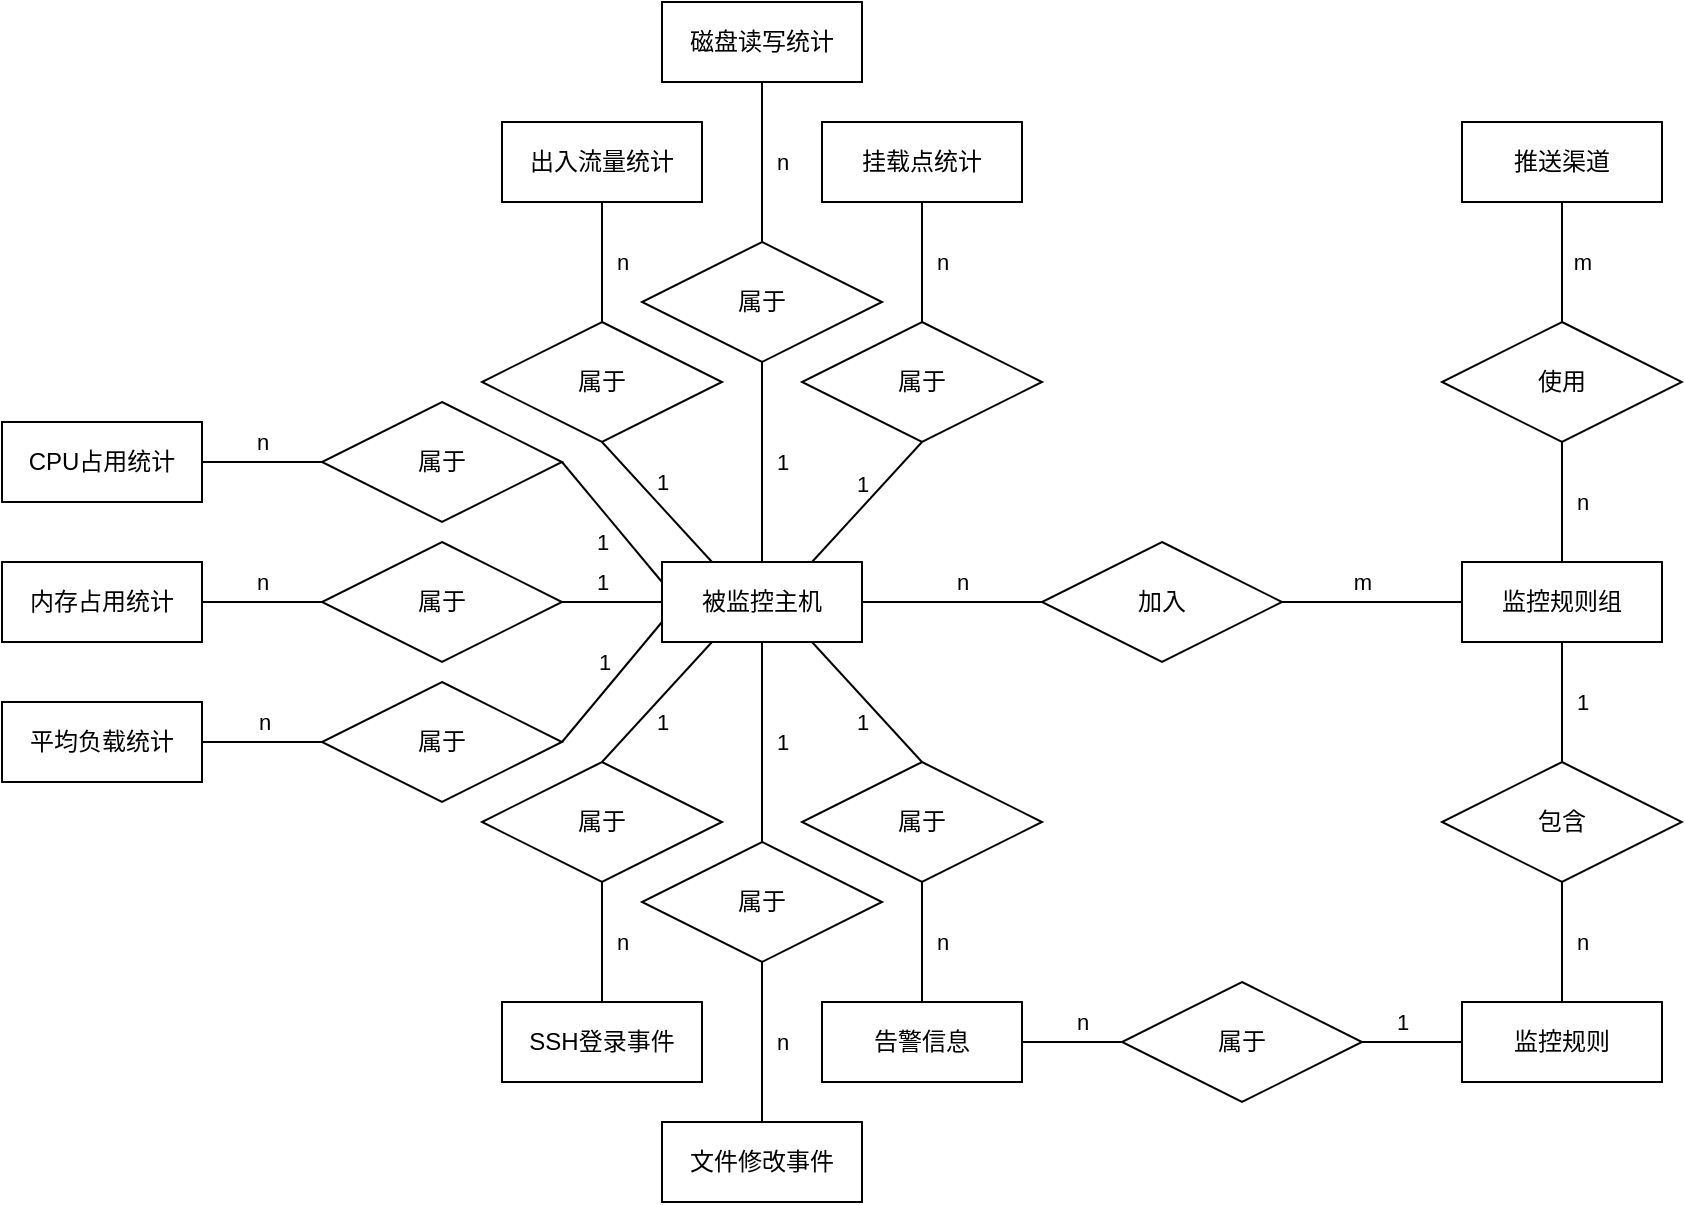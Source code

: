 <mxfile version="13.0.3" type="device"><diagram id="0sHrUKO6eQiP8CMhwkT5" name="Page-1"><mxGraphModel dx="2249" dy="842" grid="1" gridSize="10" guides="1" tooltips="1" connect="1" arrows="1" fold="1" page="1" pageScale="1" pageWidth="827" pageHeight="1169" math="0" shadow="0"><root><mxCell id="0"/><mxCell id="1" parent="0"/><mxCell id="8YZLEqUbxtefdA-GVPHt-42" style="edgeStyle=none;rounded=0;orthogonalLoop=1;jettySize=auto;html=1;exitX=0;exitY=0.75;exitDx=0;exitDy=0;entryX=1;entryY=0.5;entryDx=0;entryDy=0;endArrow=none;endFill=0;" edge="1" parent="1" source="8YZLEqUbxtefdA-GVPHt-1" target="8YZLEqUbxtefdA-GVPHt-34"><mxGeometry relative="1" as="geometry"/></mxCell><mxCell id="8YZLEqUbxtefdA-GVPHt-72" value="1" style="edgeLabel;html=1;align=center;verticalAlign=middle;resizable=0;points=[];" vertex="1" connectable="0" parent="8YZLEqUbxtefdA-GVPHt-42"><mxGeometry x="0.321" y="-3" relative="1" as="geometry"><mxPoint x="5.59" y="-18.03" as="offset"/></mxGeometry></mxCell><mxCell id="8YZLEqUbxtefdA-GVPHt-46" style="edgeStyle=none;rounded=0;orthogonalLoop=1;jettySize=auto;html=1;exitX=0.25;exitY=1;exitDx=0;exitDy=0;entryX=0.5;entryY=0;entryDx=0;entryDy=0;endArrow=none;endFill=0;" edge="1" parent="1" source="8YZLEqUbxtefdA-GVPHt-1" target="8YZLEqUbxtefdA-GVPHt-2"><mxGeometry relative="1" as="geometry"/></mxCell><mxCell id="8YZLEqUbxtefdA-GVPHt-73" value="1" style="edgeLabel;html=1;align=center;verticalAlign=middle;resizable=0;points=[];" vertex="1" connectable="0" parent="8YZLEqUbxtefdA-GVPHt-46"><mxGeometry x="-0.527" y="3" relative="1" as="geometry"><mxPoint x="-14.37" y="23.97" as="offset"/></mxGeometry></mxCell><mxCell id="8YZLEqUbxtefdA-GVPHt-48" style="edgeStyle=none;rounded=0;orthogonalLoop=1;jettySize=auto;html=1;exitX=0.5;exitY=1;exitDx=0;exitDy=0;entryX=0.5;entryY=0;entryDx=0;entryDy=0;endArrow=none;endFill=0;" edge="1" parent="1" source="8YZLEqUbxtefdA-GVPHt-1" target="8YZLEqUbxtefdA-GVPHt-28"><mxGeometry relative="1" as="geometry"/></mxCell><mxCell id="8YZLEqUbxtefdA-GVPHt-64" value="1" style="edgeLabel;html=1;align=center;verticalAlign=middle;resizable=0;points=[];" vertex="1" connectable="0" parent="8YZLEqUbxtefdA-GVPHt-48"><mxGeometry x="0.38" y="3" relative="1" as="geometry"><mxPoint x="7" y="-19" as="offset"/></mxGeometry></mxCell><mxCell id="8YZLEqUbxtefdA-GVPHt-56" style="edgeStyle=none;rounded=0;orthogonalLoop=1;jettySize=auto;html=1;exitX=1;exitY=0.5;exitDx=0;exitDy=0;entryX=0;entryY=0.5;entryDx=0;entryDy=0;endArrow=none;endFill=0;" edge="1" parent="1" source="8YZLEqUbxtefdA-GVPHt-1" target="8YZLEqUbxtefdA-GVPHt-55"><mxGeometry relative="1" as="geometry"/></mxCell><mxCell id="8YZLEqUbxtefdA-GVPHt-65" value="n" style="edgeLabel;html=1;align=center;verticalAlign=middle;resizable=0;points=[];" vertex="1" connectable="0" parent="8YZLEqUbxtefdA-GVPHt-56"><mxGeometry x="0.533" y="1" relative="1" as="geometry"><mxPoint x="-19" y="-9" as="offset"/></mxGeometry></mxCell><mxCell id="8YZLEqUbxtefdA-GVPHt-91" style="edgeStyle=none;rounded=0;orthogonalLoop=1;jettySize=auto;html=1;exitX=0.75;exitY=1;exitDx=0;exitDy=0;entryX=0.5;entryY=0;entryDx=0;entryDy=0;endArrow=none;endFill=0;" edge="1" parent="1" source="8YZLEqUbxtefdA-GVPHt-1" target="8YZLEqUbxtefdA-GVPHt-61"><mxGeometry relative="1" as="geometry"/></mxCell><mxCell id="8YZLEqUbxtefdA-GVPHt-93" value="1" style="edgeLabel;html=1;align=center;verticalAlign=middle;resizable=0;points=[];" vertex="1" connectable="0" parent="8YZLEqUbxtefdA-GVPHt-91"><mxGeometry x="0.355" y="1" relative="1" as="geometry"><mxPoint x="-12.9" as="offset"/></mxGeometry></mxCell><mxCell id="8YZLEqUbxtefdA-GVPHt-1" value="被监控主机" style="whiteSpace=wrap;html=1;align=center;" vertex="1" parent="1"><mxGeometry x="130" y="400" width="100" height="40" as="geometry"/></mxCell><mxCell id="8YZLEqUbxtefdA-GVPHt-2" value="属于" style="shape=rhombus;perimeter=rhombusPerimeter;whiteSpace=wrap;html=1;align=center;" vertex="1" parent="1"><mxGeometry x="40" y="500" width="120" height="60" as="geometry"/></mxCell><mxCell id="8YZLEqUbxtefdA-GVPHt-54" style="edgeStyle=none;rounded=0;orthogonalLoop=1;jettySize=auto;html=1;exitX=0.5;exitY=0;exitDx=0;exitDy=0;entryX=0.5;entryY=1;entryDx=0;entryDy=0;endArrow=none;endFill=0;" edge="1" parent="1" source="8YZLEqUbxtefdA-GVPHt-15" target="8YZLEqUbxtefdA-GVPHt-28"><mxGeometry relative="1" as="geometry"/></mxCell><mxCell id="8YZLEqUbxtefdA-GVPHt-81" value="n" style="edgeLabel;html=1;align=center;verticalAlign=middle;resizable=0;points=[];" vertex="1" connectable="0" parent="8YZLEqUbxtefdA-GVPHt-54"><mxGeometry x="-0.375" y="-5" relative="1" as="geometry"><mxPoint x="5" y="-15" as="offset"/></mxGeometry></mxCell><mxCell id="8YZLEqUbxtefdA-GVPHt-15" value="文件修改事件" style="whiteSpace=wrap;html=1;align=center;" vertex="1" parent="1"><mxGeometry x="130" y="680" width="100" height="40" as="geometry"/></mxCell><mxCell id="8YZLEqUbxtefdA-GVPHt-16" value="CPU占用统计" style="whiteSpace=wrap;html=1;align=center;" vertex="1" parent="1"><mxGeometry x="-200" y="330" width="100" height="40" as="geometry"/></mxCell><mxCell id="8YZLEqUbxtefdA-GVPHt-17" value="出入流量统计" style="whiteSpace=wrap;html=1;align=center;" vertex="1" parent="1"><mxGeometry x="50" y="180" width="100" height="40" as="geometry"/></mxCell><mxCell id="8YZLEqUbxtefdA-GVPHt-18" value="内存占用统计" style="whiteSpace=wrap;html=1;align=center;" vertex="1" parent="1"><mxGeometry x="-200" y="400" width="100" height="40" as="geometry"/></mxCell><mxCell id="8YZLEqUbxtefdA-GVPHt-52" style="edgeStyle=none;rounded=0;orthogonalLoop=1;jettySize=auto;html=1;exitX=0.5;exitY=1;exitDx=0;exitDy=0;entryX=0.5;entryY=0;entryDx=0;entryDy=0;endArrow=none;endFill=0;" edge="1" parent="1" source="8YZLEqUbxtefdA-GVPHt-19" target="8YZLEqUbxtefdA-GVPHt-32"><mxGeometry relative="1" as="geometry"/></mxCell><mxCell id="8YZLEqUbxtefdA-GVPHt-79" value="n" style="edgeLabel;html=1;align=center;verticalAlign=middle;resizable=0;points=[];" vertex="1" connectable="0" parent="8YZLEqUbxtefdA-GVPHt-52"><mxGeometry x="-0.433" y="1" relative="1" as="geometry"><mxPoint x="9" y="13" as="offset"/></mxGeometry></mxCell><mxCell id="8YZLEqUbxtefdA-GVPHt-19" value="挂载点统计" style="whiteSpace=wrap;html=1;align=center;" vertex="1" parent="1"><mxGeometry x="210" y="180" width="100" height="40" as="geometry"/></mxCell><mxCell id="8YZLEqUbxtefdA-GVPHt-20" value="监控规则" style="whiteSpace=wrap;html=1;align=center;" vertex="1" parent="1"><mxGeometry x="530" y="620" width="100" height="40" as="geometry"/></mxCell><mxCell id="8YZLEqUbxtefdA-GVPHt-21" value="平均负载统计" style="whiteSpace=wrap;html=1;align=center;" vertex="1" parent="1"><mxGeometry x="-200" y="470" width="100" height="40" as="geometry"/></mxCell><mxCell id="8YZLEqUbxtefdA-GVPHt-51" style="edgeStyle=none;rounded=0;orthogonalLoop=1;jettySize=auto;html=1;exitX=0.5;exitY=1;exitDx=0;exitDy=0;entryX=0.5;entryY=0;entryDx=0;entryDy=0;endArrow=none;endFill=0;" edge="1" parent="1" source="8YZLEqUbxtefdA-GVPHt-22" target="8YZLEqUbxtefdA-GVPHt-29"><mxGeometry relative="1" as="geometry"/></mxCell><mxCell id="8YZLEqUbxtefdA-GVPHt-78" value="n" style="edgeLabel;html=1;align=center;verticalAlign=middle;resizable=0;points=[];" vertex="1" connectable="0" parent="8YZLEqUbxtefdA-GVPHt-51"><mxGeometry x="-0.375" relative="1" as="geometry"><mxPoint x="10" y="15" as="offset"/></mxGeometry></mxCell><mxCell id="8YZLEqUbxtefdA-GVPHt-22" value="磁盘读写统计" style="whiteSpace=wrap;html=1;align=center;" vertex="1" parent="1"><mxGeometry x="130" y="120" width="100" height="40" as="geometry"/></mxCell><mxCell id="8YZLEqUbxtefdA-GVPHt-53" style="edgeStyle=none;rounded=0;orthogonalLoop=1;jettySize=auto;html=1;exitX=0.5;exitY=0;exitDx=0;exitDy=0;entryX=0.5;entryY=1;entryDx=0;entryDy=0;endArrow=none;endFill=0;" edge="1" parent="1" source="8YZLEqUbxtefdA-GVPHt-23" target="8YZLEqUbxtefdA-GVPHt-2"><mxGeometry relative="1" as="geometry"/></mxCell><mxCell id="8YZLEqUbxtefdA-GVPHt-80" value="n" style="edgeLabel;html=1;align=center;verticalAlign=middle;resizable=0;points=[];" vertex="1" connectable="0" parent="8YZLEqUbxtefdA-GVPHt-53"><mxGeometry x="0.367" y="-4" relative="1" as="geometry"><mxPoint x="6" y="11" as="offset"/></mxGeometry></mxCell><mxCell id="8YZLEqUbxtefdA-GVPHt-23" value="SSH登录事件" style="whiteSpace=wrap;html=1;align=center;" vertex="1" parent="1"><mxGeometry x="50" y="620" width="100" height="40" as="geometry"/></mxCell><mxCell id="8YZLEqUbxtefdA-GVPHt-82" style="edgeStyle=none;rounded=0;orthogonalLoop=1;jettySize=auto;html=1;exitX=0.5;exitY=0;exitDx=0;exitDy=0;entryX=0.5;entryY=1;entryDx=0;entryDy=0;endArrow=none;endFill=0;" edge="1" parent="1" source="8YZLEqUbxtefdA-GVPHt-24" target="8YZLEqUbxtefdA-GVPHt-60"><mxGeometry relative="1" as="geometry"/></mxCell><mxCell id="8YZLEqUbxtefdA-GVPHt-84" value="n" style="edgeLabel;html=1;align=center;verticalAlign=middle;resizable=0;points=[];" vertex="1" connectable="0" parent="8YZLEqUbxtefdA-GVPHt-82"><mxGeometry x="0.467" y="3" relative="1" as="geometry"><mxPoint x="13" y="14" as="offset"/></mxGeometry></mxCell><mxCell id="8YZLEqUbxtefdA-GVPHt-86" style="edgeStyle=none;rounded=0;orthogonalLoop=1;jettySize=auto;html=1;exitX=0.5;exitY=1;exitDx=0;exitDy=0;entryX=0.5;entryY=0;entryDx=0;entryDy=0;endArrow=none;endFill=0;" edge="1" parent="1" source="8YZLEqUbxtefdA-GVPHt-24" target="8YZLEqUbxtefdA-GVPHt-59"><mxGeometry relative="1" as="geometry"/></mxCell><mxCell id="8YZLEqUbxtefdA-GVPHt-88" value="1" style="edgeLabel;html=1;align=center;verticalAlign=middle;resizable=0;points=[];" vertex="1" connectable="0" parent="8YZLEqUbxtefdA-GVPHt-86"><mxGeometry x="-0.4" y="3" relative="1" as="geometry"><mxPoint x="7" y="12" as="offset"/></mxGeometry></mxCell><mxCell id="8YZLEqUbxtefdA-GVPHt-24" value="监控规则组" style="whiteSpace=wrap;html=1;align=center;" vertex="1" parent="1"><mxGeometry x="530" y="400" width="100" height="40" as="geometry"/></mxCell><mxCell id="8YZLEqUbxtefdA-GVPHt-25" value="推送渠道" style="whiteSpace=wrap;html=1;align=center;" vertex="1" parent="1"><mxGeometry x="530" y="180" width="100" height="40" as="geometry"/></mxCell><mxCell id="8YZLEqUbxtefdA-GVPHt-95" style="edgeStyle=none;rounded=0;orthogonalLoop=1;jettySize=auto;html=1;exitX=1;exitY=0.5;exitDx=0;exitDy=0;entryX=0;entryY=0.5;entryDx=0;entryDy=0;endArrow=none;endFill=0;" edge="1" parent="1" source="8YZLEqUbxtefdA-GVPHt-26" target="8YZLEqUbxtefdA-GVPHt-62"><mxGeometry relative="1" as="geometry"/></mxCell><mxCell id="8YZLEqUbxtefdA-GVPHt-98" value="n" style="edgeLabel;html=1;align=center;verticalAlign=middle;resizable=0;points=[];" vertex="1" connectable="0" parent="8YZLEqUbxtefdA-GVPHt-95"><mxGeometry x="0.52" y="2" relative="1" as="geometry"><mxPoint x="-8" y="-8" as="offset"/></mxGeometry></mxCell><mxCell id="8YZLEqUbxtefdA-GVPHt-26" value="告警信息" style="whiteSpace=wrap;html=1;align=center;" vertex="1" parent="1"><mxGeometry x="210" y="620" width="100" height="40" as="geometry"/></mxCell><mxCell id="8YZLEqUbxtefdA-GVPHt-28" value="属于" style="shape=rhombus;perimeter=rhombusPerimeter;whiteSpace=wrap;html=1;align=center;" vertex="1" parent="1"><mxGeometry x="120" y="540" width="120" height="60" as="geometry"/></mxCell><mxCell id="8YZLEqUbxtefdA-GVPHt-47" style="edgeStyle=none;rounded=0;orthogonalLoop=1;jettySize=auto;html=1;exitX=0.5;exitY=1;exitDx=0;exitDy=0;entryX=0.5;entryY=0;entryDx=0;entryDy=0;endArrow=none;endFill=0;" edge="1" parent="1" source="8YZLEqUbxtefdA-GVPHt-29" target="8YZLEqUbxtefdA-GVPHt-1"><mxGeometry relative="1" as="geometry"/></mxCell><mxCell id="8YZLEqUbxtefdA-GVPHt-63" value="1" style="edgeLabel;html=1;align=center;verticalAlign=middle;resizable=0;points=[];" vertex="1" connectable="0" parent="8YZLEqUbxtefdA-GVPHt-47"><mxGeometry x="0.2" y="4" relative="1" as="geometry"><mxPoint x="6" y="-10" as="offset"/></mxGeometry></mxCell><mxCell id="8YZLEqUbxtefdA-GVPHt-29" value="属于" style="shape=rhombus;perimeter=rhombusPerimeter;whiteSpace=wrap;html=1;align=center;" vertex="1" parent="1"><mxGeometry x="120" y="240" width="120" height="60" as="geometry"/></mxCell><mxCell id="8YZLEqUbxtefdA-GVPHt-49" style="edgeStyle=none;rounded=0;orthogonalLoop=1;jettySize=auto;html=1;exitX=0.5;exitY=1;exitDx=0;exitDy=0;entryX=0.75;entryY=0;entryDx=0;entryDy=0;endArrow=none;endFill=0;" edge="1" parent="1" source="8YZLEqUbxtefdA-GVPHt-32" target="8YZLEqUbxtefdA-GVPHt-1"><mxGeometry relative="1" as="geometry"/></mxCell><mxCell id="8YZLEqUbxtefdA-GVPHt-67" value="1" style="edgeLabel;html=1;align=center;verticalAlign=middle;resizable=0;points=[];" vertex="1" connectable="0" parent="8YZLEqUbxtefdA-GVPHt-49"><mxGeometry x="-0.497" y="-2" relative="1" as="geometry"><mxPoint x="-15.01" y="6.61" as="offset"/></mxGeometry></mxCell><mxCell id="8YZLEqUbxtefdA-GVPHt-32" value="属于" style="shape=rhombus;perimeter=rhombusPerimeter;whiteSpace=wrap;html=1;align=center;" vertex="1" parent="1"><mxGeometry x="200" y="280" width="120" height="60" as="geometry"/></mxCell><mxCell id="8YZLEqUbxtefdA-GVPHt-38" style="edgeStyle=orthogonalEdgeStyle;rounded=0;orthogonalLoop=1;jettySize=auto;html=1;exitX=0;exitY=0.5;exitDx=0;exitDy=0;entryX=1;entryY=0.5;entryDx=0;entryDy=0;endArrow=none;endFill=0;" edge="1" parent="1" source="8YZLEqUbxtefdA-GVPHt-33" target="8YZLEqUbxtefdA-GVPHt-18"><mxGeometry relative="1" as="geometry"/></mxCell><mxCell id="8YZLEqUbxtefdA-GVPHt-75" value="n" style="edgeLabel;html=1;align=center;verticalAlign=middle;resizable=0;points=[];" vertex="1" connectable="0" parent="8YZLEqUbxtefdA-GVPHt-38"><mxGeometry x="0.2" y="-1" relative="1" as="geometry"><mxPoint x="6" y="-9" as="offset"/></mxGeometry></mxCell><mxCell id="8YZLEqUbxtefdA-GVPHt-41" style="edgeStyle=none;rounded=0;orthogonalLoop=1;jettySize=auto;html=1;exitX=1;exitY=0.5;exitDx=0;exitDy=0;entryX=0;entryY=0.5;entryDx=0;entryDy=0;endArrow=none;endFill=0;" edge="1" parent="1" source="8YZLEqUbxtefdA-GVPHt-33" target="8YZLEqUbxtefdA-GVPHt-1"><mxGeometry relative="1" as="geometry"/></mxCell><mxCell id="8YZLEqUbxtefdA-GVPHt-71" value="1" style="edgeLabel;html=1;align=center;verticalAlign=middle;resizable=0;points=[];" vertex="1" connectable="0" parent="8YZLEqUbxtefdA-GVPHt-41"><mxGeometry x="-0.4" y="3" relative="1" as="geometry"><mxPoint x="5" y="-7" as="offset"/></mxGeometry></mxCell><mxCell id="8YZLEqUbxtefdA-GVPHt-33" value="属于" style="shape=rhombus;perimeter=rhombusPerimeter;whiteSpace=wrap;html=1;align=center;" vertex="1" parent="1"><mxGeometry x="-40" y="390" width="120" height="60" as="geometry"/></mxCell><mxCell id="8YZLEqUbxtefdA-GVPHt-39" style="edgeStyle=orthogonalEdgeStyle;rounded=0;orthogonalLoop=1;jettySize=auto;html=1;exitX=0;exitY=0.5;exitDx=0;exitDy=0;entryX=1;entryY=0.5;entryDx=0;entryDy=0;endArrow=none;endFill=0;" edge="1" parent="1" source="8YZLEqUbxtefdA-GVPHt-34" target="8YZLEqUbxtefdA-GVPHt-21"><mxGeometry relative="1" as="geometry"/></mxCell><mxCell id="8YZLEqUbxtefdA-GVPHt-76" value="n" style="edgeLabel;html=1;align=center;verticalAlign=middle;resizable=0;points=[];" vertex="1" connectable="0" parent="8YZLEqUbxtefdA-GVPHt-39"><mxGeometry x="-0.243" y="-4" relative="1" as="geometry"><mxPoint x="-7" y="-6" as="offset"/></mxGeometry></mxCell><mxCell id="8YZLEqUbxtefdA-GVPHt-34" value="属于" style="shape=rhombus;perimeter=rhombusPerimeter;whiteSpace=wrap;html=1;align=center;" vertex="1" parent="1"><mxGeometry x="-40" y="460" width="120" height="60" as="geometry"/></mxCell><mxCell id="8YZLEqUbxtefdA-GVPHt-45" style="edgeStyle=none;rounded=0;orthogonalLoop=1;jettySize=auto;html=1;exitX=0.5;exitY=1;exitDx=0;exitDy=0;entryX=0.25;entryY=0;entryDx=0;entryDy=0;endArrow=none;endFill=0;" edge="1" parent="1" source="8YZLEqUbxtefdA-GVPHt-35" target="8YZLEqUbxtefdA-GVPHt-1"><mxGeometry relative="1" as="geometry"/></mxCell><mxCell id="8YZLEqUbxtefdA-GVPHt-68" value="1" style="edgeLabel;html=1;align=center;verticalAlign=middle;resizable=0;points=[];" vertex="1" connectable="0" parent="8YZLEqUbxtefdA-GVPHt-45"><mxGeometry x="-0.307" y="3" relative="1" as="geometry"><mxPoint x="8.87" y="1.39" as="offset"/></mxGeometry></mxCell><mxCell id="8YZLEqUbxtefdA-GVPHt-50" style="edgeStyle=none;rounded=0;orthogonalLoop=1;jettySize=auto;html=1;exitX=0.5;exitY=0;exitDx=0;exitDy=0;entryX=0.5;entryY=1;entryDx=0;entryDy=0;endArrow=none;endFill=0;" edge="1" parent="1" source="8YZLEqUbxtefdA-GVPHt-35" target="8YZLEqUbxtefdA-GVPHt-17"><mxGeometry relative="1" as="geometry"/></mxCell><mxCell id="8YZLEqUbxtefdA-GVPHt-77" value="n" style="edgeLabel;html=1;align=center;verticalAlign=middle;resizable=0;points=[];" vertex="1" connectable="0" parent="8YZLEqUbxtefdA-GVPHt-50"><mxGeometry x="0.4" y="2" relative="1" as="geometry"><mxPoint x="12" y="12" as="offset"/></mxGeometry></mxCell><mxCell id="8YZLEqUbxtefdA-GVPHt-35" value="属于" style="shape=rhombus;perimeter=rhombusPerimeter;whiteSpace=wrap;html=1;align=center;" vertex="1" parent="1"><mxGeometry x="40" y="280" width="120" height="60" as="geometry"/></mxCell><mxCell id="8YZLEqUbxtefdA-GVPHt-37" style="edgeStyle=orthogonalEdgeStyle;rounded=0;orthogonalLoop=1;jettySize=auto;html=1;exitX=0;exitY=0.5;exitDx=0;exitDy=0;entryX=1;entryY=0.5;entryDx=0;entryDy=0;endArrow=none;endFill=0;" edge="1" parent="1" source="8YZLEqUbxtefdA-GVPHt-36" target="8YZLEqUbxtefdA-GVPHt-16"><mxGeometry relative="1" as="geometry"/></mxCell><mxCell id="8YZLEqUbxtefdA-GVPHt-74" value="n" style="edgeLabel;html=1;align=center;verticalAlign=middle;resizable=0;points=[];" vertex="1" connectable="0" parent="8YZLEqUbxtefdA-GVPHt-37"><mxGeometry x="0.267" y="-1" relative="1" as="geometry"><mxPoint x="8" y="-9" as="offset"/></mxGeometry></mxCell><mxCell id="8YZLEqUbxtefdA-GVPHt-40" style="rounded=0;orthogonalLoop=1;jettySize=auto;html=1;exitX=1;exitY=0.5;exitDx=0;exitDy=0;entryX=0;entryY=0.25;entryDx=0;entryDy=0;endArrow=none;endFill=0;" edge="1" parent="1" source="8YZLEqUbxtefdA-GVPHt-36" target="8YZLEqUbxtefdA-GVPHt-1"><mxGeometry relative="1" as="geometry"/></mxCell><mxCell id="8YZLEqUbxtefdA-GVPHt-69" value="1" style="edgeLabel;html=1;align=center;verticalAlign=middle;resizable=0;points=[];" vertex="1" connectable="0" parent="8YZLEqUbxtefdA-GVPHt-40"><mxGeometry x="-0.279" y="3" relative="1" as="geometry"><mxPoint x="-0.23" y="20.41" as="offset"/></mxGeometry></mxCell><mxCell id="8YZLEqUbxtefdA-GVPHt-36" value="属于" style="shape=rhombus;perimeter=rhombusPerimeter;whiteSpace=wrap;html=1;align=center;" vertex="1" parent="1"><mxGeometry x="-40" y="320" width="120" height="60" as="geometry"/></mxCell><mxCell id="8YZLEqUbxtefdA-GVPHt-57" style="edgeStyle=none;rounded=0;orthogonalLoop=1;jettySize=auto;html=1;exitX=1;exitY=0.5;exitDx=0;exitDy=0;entryX=0;entryY=0.5;entryDx=0;entryDy=0;endArrow=none;endFill=0;" edge="1" parent="1" source="8YZLEqUbxtefdA-GVPHt-55" target="8YZLEqUbxtefdA-GVPHt-24"><mxGeometry relative="1" as="geometry"/></mxCell><mxCell id="8YZLEqUbxtefdA-GVPHt-66" value="m" style="edgeLabel;html=1;align=center;verticalAlign=middle;resizable=0;points=[];" vertex="1" connectable="0" parent="8YZLEqUbxtefdA-GVPHt-57"><mxGeometry x="-0.378" y="2" relative="1" as="geometry"><mxPoint x="12" y="-8" as="offset"/></mxGeometry></mxCell><mxCell id="8YZLEqUbxtefdA-GVPHt-55" value="加入" style="shape=rhombus;perimeter=rhombusPerimeter;whiteSpace=wrap;html=1;align=center;" vertex="1" parent="1"><mxGeometry x="320" y="390" width="120" height="60" as="geometry"/></mxCell><mxCell id="8YZLEqUbxtefdA-GVPHt-87" style="edgeStyle=none;rounded=0;orthogonalLoop=1;jettySize=auto;html=1;exitX=0.5;exitY=1;exitDx=0;exitDy=0;entryX=0.5;entryY=0;entryDx=0;entryDy=0;endArrow=none;endFill=0;" edge="1" parent="1" source="8YZLEqUbxtefdA-GVPHt-59" target="8YZLEqUbxtefdA-GVPHt-20"><mxGeometry relative="1" as="geometry"/></mxCell><mxCell id="8YZLEqUbxtefdA-GVPHt-90" value="n" style="edgeLabel;html=1;align=center;verticalAlign=middle;resizable=0;points=[];" vertex="1" connectable="0" parent="8YZLEqUbxtefdA-GVPHt-87"><mxGeometry x="-0.4" y="2" relative="1" as="geometry"><mxPoint x="8" y="12" as="offset"/></mxGeometry></mxCell><mxCell id="8YZLEqUbxtefdA-GVPHt-59" value="包含" style="shape=rhombus;perimeter=rhombusPerimeter;whiteSpace=wrap;html=1;align=center;" vertex="1" parent="1"><mxGeometry x="520" y="500" width="120" height="60" as="geometry"/></mxCell><mxCell id="8YZLEqUbxtefdA-GVPHt-83" style="edgeStyle=none;rounded=0;orthogonalLoop=1;jettySize=auto;html=1;exitX=0.5;exitY=0;exitDx=0;exitDy=0;entryX=0.5;entryY=1;entryDx=0;entryDy=0;endArrow=none;endFill=0;" edge="1" parent="1" source="8YZLEqUbxtefdA-GVPHt-60" target="8YZLEqUbxtefdA-GVPHt-25"><mxGeometry relative="1" as="geometry"/></mxCell><mxCell id="8YZLEqUbxtefdA-GVPHt-85" value="m" style="edgeLabel;html=1;align=center;verticalAlign=middle;resizable=0;points=[];" vertex="1" connectable="0" parent="8YZLEqUbxtefdA-GVPHt-83"><mxGeometry x="0.367" y="-5" relative="1" as="geometry"><mxPoint x="5" y="11" as="offset"/></mxGeometry></mxCell><mxCell id="8YZLEqUbxtefdA-GVPHt-60" value="使用" style="shape=rhombus;perimeter=rhombusPerimeter;whiteSpace=wrap;html=1;align=center;" vertex="1" parent="1"><mxGeometry x="520" y="280" width="120" height="60" as="geometry"/></mxCell><mxCell id="8YZLEqUbxtefdA-GVPHt-92" style="edgeStyle=none;rounded=0;orthogonalLoop=1;jettySize=auto;html=1;exitX=0.5;exitY=1;exitDx=0;exitDy=0;entryX=0.5;entryY=0;entryDx=0;entryDy=0;endArrow=none;endFill=0;" edge="1" parent="1" source="8YZLEqUbxtefdA-GVPHt-61" target="8YZLEqUbxtefdA-GVPHt-26"><mxGeometry relative="1" as="geometry"/></mxCell><mxCell id="8YZLEqUbxtefdA-GVPHt-94" value="n" style="edgeLabel;html=1;align=center;verticalAlign=middle;resizable=0;points=[];" vertex="1" connectable="0" parent="8YZLEqUbxtefdA-GVPHt-92"><mxGeometry x="-0.367" y="2" relative="1" as="geometry"><mxPoint x="8" y="11" as="offset"/></mxGeometry></mxCell><mxCell id="8YZLEqUbxtefdA-GVPHt-61" value="属于" style="shape=rhombus;perimeter=rhombusPerimeter;whiteSpace=wrap;html=1;align=center;" vertex="1" parent="1"><mxGeometry x="200" y="500" width="120" height="60" as="geometry"/></mxCell><mxCell id="8YZLEqUbxtefdA-GVPHt-96" style="edgeStyle=none;rounded=0;orthogonalLoop=1;jettySize=auto;html=1;exitX=1;exitY=0.5;exitDx=0;exitDy=0;entryX=0;entryY=0.5;entryDx=0;entryDy=0;endArrow=none;endFill=0;" edge="1" parent="1" source="8YZLEqUbxtefdA-GVPHt-62" target="8YZLEqUbxtefdA-GVPHt-20"><mxGeometry relative="1" as="geometry"/></mxCell><mxCell id="8YZLEqUbxtefdA-GVPHt-97" value="1" style="edgeLabel;html=1;align=center;verticalAlign=middle;resizable=0;points=[];" vertex="1" connectable="0" parent="8YZLEqUbxtefdA-GVPHt-96"><mxGeometry x="0.48" y="1" relative="1" as="geometry"><mxPoint x="-17" y="-9" as="offset"/></mxGeometry></mxCell><mxCell id="8YZLEqUbxtefdA-GVPHt-62" value="属于" style="shape=rhombus;perimeter=rhombusPerimeter;whiteSpace=wrap;html=1;align=center;" vertex="1" parent="1"><mxGeometry x="360" y="610" width="120" height="60" as="geometry"/></mxCell></root></mxGraphModel></diagram></mxfile>